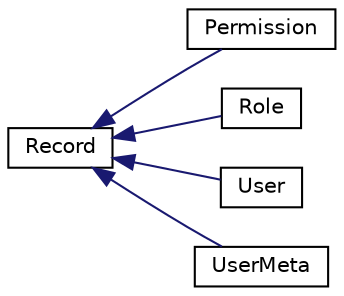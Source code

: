 digraph "Graphical Class Hierarchy"
{
  edge [fontname="Helvetica",fontsize="10",labelfontname="Helvetica",labelfontsize="10"];
  node [fontname="Helvetica",fontsize="10",shape=record];
  rankdir="LR";
  Node1 [label="Record",height=0.2,width=0.4,color="black", fillcolor="white", style="filled",URL="$class_record.html"];
  Node1 -> Node2 [dir="back",color="midnightblue",fontsize="10",style="solid",fontname="Helvetica"];
  Node2 [label="Permission",height=0.2,width=0.4,color="black", fillcolor="white", style="filled",URL="$class_permission.html"];
  Node1 -> Node3 [dir="back",color="midnightblue",fontsize="10",style="solid",fontname="Helvetica"];
  Node3 [label="Role",height=0.2,width=0.4,color="black", fillcolor="white", style="filled",URL="$class_role.html"];
  Node1 -> Node4 [dir="back",color="midnightblue",fontsize="10",style="solid",fontname="Helvetica"];
  Node4 [label="User",height=0.2,width=0.4,color="black", fillcolor="white", style="filled",URL="$class_user.html"];
  Node1 -> Node5 [dir="back",color="midnightblue",fontsize="10",style="solid",fontname="Helvetica"];
  Node5 [label="UserMeta",height=0.2,width=0.4,color="black", fillcolor="white", style="filled",URL="$class_user_meta.html"];
}
